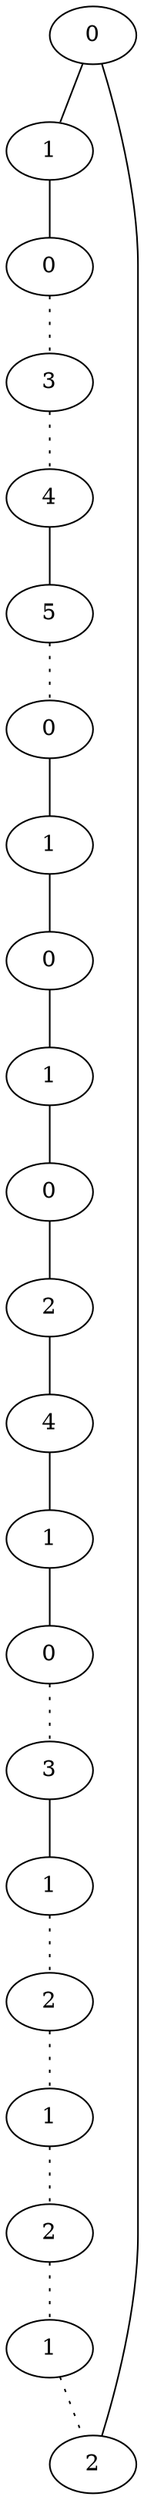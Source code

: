 graph {
a0[label=0];
a1[label=1];
a2[label=0];
a3[label=3];
a4[label=4];
a5[label=5];
a6[label=0];
a7[label=1];
a8[label=0];
a9[label=1];
a10[label=0];
a11[label=2];
a12[label=4];
a13[label=1];
a14[label=0];
a15[label=3];
a16[label=1];
a17[label=2];
a18[label=1];
a19[label=2];
a20[label=1];
a21[label=2];
a0 -- a1;
a0 -- a21;
a1 -- a2;
a2 -- a3 [style=dotted];
a3 -- a4 [style=dotted];
a4 -- a5;
a5 -- a6 [style=dotted];
a6 -- a7;
a7 -- a8;
a8 -- a9;
a9 -- a10;
a10 -- a11;
a11 -- a12;
a12 -- a13;
a13 -- a14;
a14 -- a15 [style=dotted];
a15 -- a16;
a16 -- a17 [style=dotted];
a17 -- a18 [style=dotted];
a18 -- a19 [style=dotted];
a19 -- a20 [style=dotted];
a20 -- a21 [style=dotted];
}
